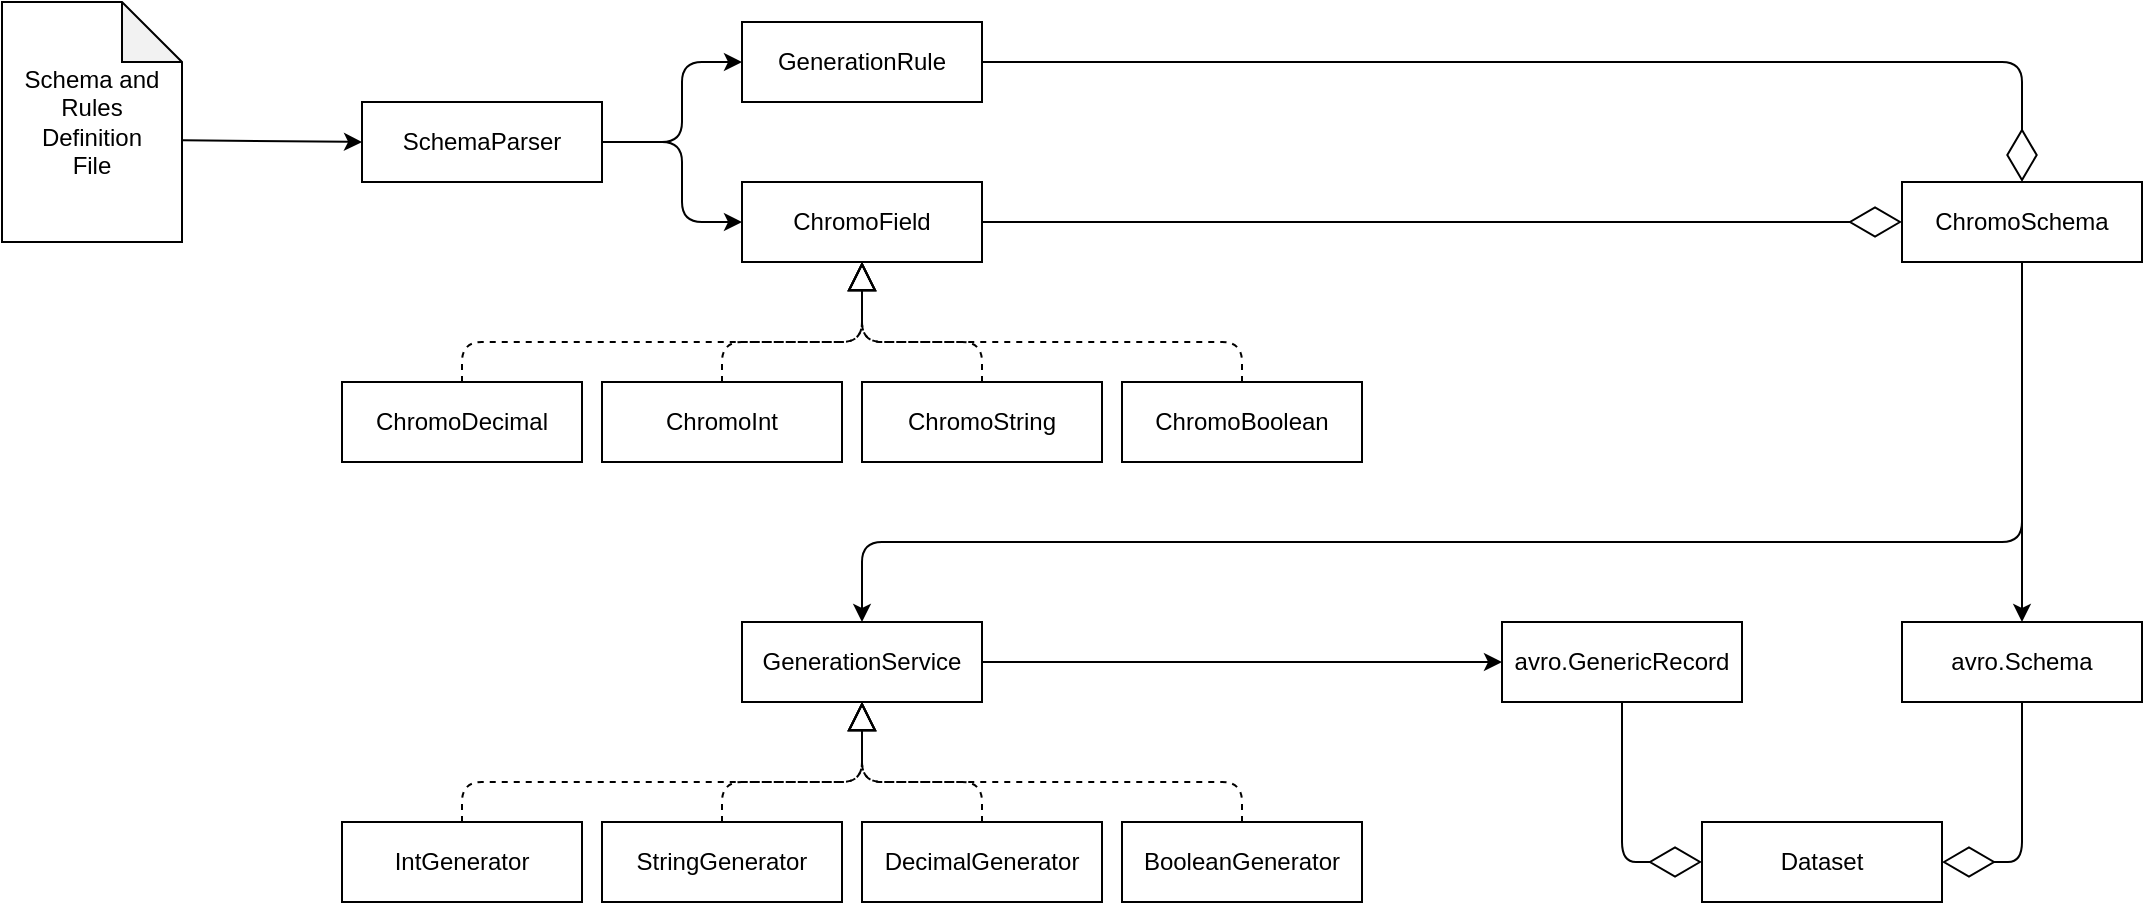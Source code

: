 <mxfile version="13.1.6" type="device"><diagram id="7blWjCNbCwrbCC9nvMl9" name="Page-1"><mxGraphModel dx="1452" dy="859" grid="1" gridSize="10" guides="1" tooltips="1" connect="1" arrows="1" fold="1" page="1" pageScale="1" pageWidth="1100" pageHeight="850" math="0" shadow="0"><root><mxCell id="0"/><mxCell id="1" parent="0"/><mxCell id="lhXuU_A9tVNL498W_ejF-1" value="ChromoSchema" style="rounded=0;whiteSpace=wrap;html=1;" vertex="1" parent="1"><mxGeometry x="970" y="130" width="120" height="40" as="geometry"/></mxCell><mxCell id="lhXuU_A9tVNL498W_ejF-2" value="Dataset" style="rounded=0;whiteSpace=wrap;html=1;" vertex="1" parent="1"><mxGeometry x="870" y="450" width="120" height="40" as="geometry"/></mxCell><mxCell id="lhXuU_A9tVNL498W_ejF-3" value="avro.GenericRecord" style="rounded=0;whiteSpace=wrap;html=1;" vertex="1" parent="1"><mxGeometry x="770" y="350" width="120" height="40" as="geometry"/></mxCell><mxCell id="lhXuU_A9tVNL498W_ejF-4" value="avro.Schema" style="rounded=0;whiteSpace=wrap;html=1;" vertex="1" parent="1"><mxGeometry x="970" y="350" width="120" height="40" as="geometry"/></mxCell><mxCell id="lhXuU_A9tVNL498W_ejF-7" value="" style="endArrow=classic;html=1;exitX=0.5;exitY=1;exitDx=0;exitDy=0;entryX=0.5;entryY=0;entryDx=0;entryDy=0;" edge="1" parent="1" source="lhXuU_A9tVNL498W_ejF-1" target="lhXuU_A9tVNL498W_ejF-4"><mxGeometry width="50" height="50" relative="1" as="geometry"><mxPoint x="1000" y="490" as="sourcePoint"/><mxPoint x="1050" y="440" as="targetPoint"/></mxGeometry></mxCell><mxCell id="lhXuU_A9tVNL498W_ejF-8" value="GenerationService" style="rounded=0;whiteSpace=wrap;html=1;" vertex="1" parent="1"><mxGeometry x="390" y="350" width="120" height="40" as="geometry"/></mxCell><mxCell id="lhXuU_A9tVNL498W_ejF-9" value="IntGenerator" style="rounded=0;whiteSpace=wrap;html=1;" vertex="1" parent="1"><mxGeometry x="190" y="450" width="120" height="40" as="geometry"/></mxCell><mxCell id="lhXuU_A9tVNL498W_ejF-10" value="StringGenerator" style="rounded=0;whiteSpace=wrap;html=1;" vertex="1" parent="1"><mxGeometry x="320" y="450" width="120" height="40" as="geometry"/></mxCell><mxCell id="lhXuU_A9tVNL498W_ejF-11" value="DecimalGenerator" style="rounded=0;whiteSpace=wrap;html=1;" vertex="1" parent="1"><mxGeometry x="450" y="450" width="120" height="40" as="geometry"/></mxCell><mxCell id="lhXuU_A9tVNL498W_ejF-12" value="BooleanGenerator" style="rounded=0;whiteSpace=wrap;html=1;" vertex="1" parent="1"><mxGeometry x="580" y="450" width="120" height="40" as="geometry"/></mxCell><mxCell id="lhXuU_A9tVNL498W_ejF-13" value="ChromoField" style="rounded=0;whiteSpace=wrap;html=1;" vertex="1" parent="1"><mxGeometry x="390" y="130" width="120" height="40" as="geometry"/></mxCell><mxCell id="lhXuU_A9tVNL498W_ejF-15" value="ChromoInt" style="rounded=0;whiteSpace=wrap;html=1;" vertex="1" parent="1"><mxGeometry x="320" y="230" width="120" height="40" as="geometry"/></mxCell><mxCell id="lhXuU_A9tVNL498W_ejF-16" value="ChromoString" style="rounded=0;whiteSpace=wrap;html=1;" vertex="1" parent="1"><mxGeometry x="450" y="230" width="120" height="40" as="geometry"/></mxCell><mxCell id="lhXuU_A9tVNL498W_ejF-17" value="ChromoDecimal" style="rounded=0;whiteSpace=wrap;html=1;" vertex="1" parent="1"><mxGeometry x="190" y="230" width="120" height="40" as="geometry"/></mxCell><mxCell id="lhXuU_A9tVNL498W_ejF-18" value="ChromoBoolean" style="rounded=0;whiteSpace=wrap;html=1;" vertex="1" parent="1"><mxGeometry x="580" y="230" width="120" height="40" as="geometry"/></mxCell><mxCell id="lhXuU_A9tVNL498W_ejF-24" value="" style="endArrow=block;dashed=1;endFill=0;endSize=12;html=1;exitX=0.5;exitY=0;exitDx=0;exitDy=0;entryX=0.5;entryY=1;entryDx=0;entryDy=0;" edge="1" parent="1" source="lhXuU_A9tVNL498W_ejF-17" target="lhXuU_A9tVNL498W_ejF-13"><mxGeometry width="160" relative="1" as="geometry"><mxPoint x="330" y="340" as="sourcePoint"/><mxPoint x="820" y="460" as="targetPoint"/><Array as="points"><mxPoint x="250" y="210"/><mxPoint x="450" y="210"/></Array></mxGeometry></mxCell><mxCell id="lhXuU_A9tVNL498W_ejF-25" value="" style="endArrow=block;dashed=1;endFill=0;endSize=12;html=1;exitX=0.5;exitY=0;exitDx=0;exitDy=0;entryX=0.5;entryY=1;entryDx=0;entryDy=0;" edge="1" parent="1" source="lhXuU_A9tVNL498W_ejF-15" target="lhXuU_A9tVNL498W_ejF-13"><mxGeometry width="160" relative="1" as="geometry"><mxPoint x="660" y="460" as="sourcePoint"/><mxPoint x="450" y="170" as="targetPoint"/><Array as="points"><mxPoint x="380" y="210"/><mxPoint x="450" y="210"/></Array></mxGeometry></mxCell><mxCell id="lhXuU_A9tVNL498W_ejF-26" value="" style="endArrow=block;dashed=1;endFill=0;endSize=12;html=1;exitX=0.5;exitY=0;exitDx=0;exitDy=0;entryX=0.5;entryY=1;entryDx=0;entryDy=0;" edge="1" parent="1" source="lhXuU_A9tVNL498W_ejF-16" target="lhXuU_A9tVNL498W_ejF-13"><mxGeometry width="160" relative="1" as="geometry"><mxPoint x="390" y="240" as="sourcePoint"/><mxPoint x="450" y="170" as="targetPoint"/><Array as="points"><mxPoint x="510" y="210"/><mxPoint x="450" y="210"/></Array></mxGeometry></mxCell><mxCell id="lhXuU_A9tVNL498W_ejF-27" value="" style="endArrow=block;dashed=1;endFill=0;endSize=12;html=1;exitX=0.5;exitY=0;exitDx=0;exitDy=0;entryX=0.5;entryY=1;entryDx=0;entryDy=0;" edge="1" parent="1" source="lhXuU_A9tVNL498W_ejF-18" target="lhXuU_A9tVNL498W_ejF-13"><mxGeometry width="160" relative="1" as="geometry"><mxPoint x="520" y="240" as="sourcePoint"/><mxPoint x="510" y="180" as="targetPoint"/><Array as="points"><mxPoint x="640" y="210"/><mxPoint x="450" y="210"/></Array></mxGeometry></mxCell><mxCell id="lhXuU_A9tVNL498W_ejF-32" value="" style="endArrow=diamondThin;endFill=0;endSize=24;html=1;exitX=1;exitY=0.5;exitDx=0;exitDy=0;entryX=0;entryY=0.5;entryDx=0;entryDy=0;" edge="1" parent="1" source="lhXuU_A9tVNL498W_ejF-13" target="lhXuU_A9tVNL498W_ejF-1"><mxGeometry width="160" relative="1" as="geometry"><mxPoint x="690" y="520" as="sourcePoint"/><mxPoint x="850" y="520" as="targetPoint"/></mxGeometry></mxCell><mxCell id="lhXuU_A9tVNL498W_ejF-35" value="" style="endArrow=block;dashed=1;endFill=0;endSize=12;html=1;exitX=0.5;exitY=0;exitDx=0;exitDy=0;entryX=0.5;entryY=1;entryDx=0;entryDy=0;" edge="1" parent="1" source="lhXuU_A9tVNL498W_ejF-9" target="lhXuU_A9tVNL498W_ejF-8"><mxGeometry width="160" relative="1" as="geometry"><mxPoint x="690" y="520" as="sourcePoint"/><mxPoint x="850" y="520" as="targetPoint"/><Array as="points"><mxPoint x="250" y="430"/><mxPoint x="450" y="430"/></Array></mxGeometry></mxCell><mxCell id="lhXuU_A9tVNL498W_ejF-36" value="" style="endArrow=block;dashed=1;endFill=0;endSize=12;html=1;exitX=0.5;exitY=0;exitDx=0;exitDy=0;entryX=0.5;entryY=1;entryDx=0;entryDy=0;" edge="1" parent="1" source="lhXuU_A9tVNL498W_ejF-10" target="lhXuU_A9tVNL498W_ejF-8"><mxGeometry width="160" relative="1" as="geometry"><mxPoint x="690" y="520" as="sourcePoint"/><mxPoint x="850" y="520" as="targetPoint"/><Array as="points"><mxPoint x="380" y="430"/><mxPoint x="450" y="430"/></Array></mxGeometry></mxCell><mxCell id="lhXuU_A9tVNL498W_ejF-37" value="" style="endArrow=block;dashed=1;endFill=0;endSize=12;html=1;entryX=0.5;entryY=1;entryDx=0;entryDy=0;exitX=0.5;exitY=0;exitDx=0;exitDy=0;" edge="1" parent="1" source="lhXuU_A9tVNL498W_ejF-11" target="lhXuU_A9tVNL498W_ejF-8"><mxGeometry width="160" relative="1" as="geometry"><mxPoint x="690" y="520" as="sourcePoint"/><mxPoint x="850" y="520" as="targetPoint"/><Array as="points"><mxPoint x="510" y="430"/><mxPoint x="450" y="430"/></Array></mxGeometry></mxCell><mxCell id="lhXuU_A9tVNL498W_ejF-38" value="" style="endArrow=block;dashed=1;endFill=0;endSize=12;html=1;entryX=0.5;entryY=1;entryDx=0;entryDy=0;exitX=0.5;exitY=0;exitDx=0;exitDy=0;" edge="1" parent="1" source="lhXuU_A9tVNL498W_ejF-12" target="lhXuU_A9tVNL498W_ejF-8"><mxGeometry width="160" relative="1" as="geometry"><mxPoint x="690" y="520" as="sourcePoint"/><mxPoint x="850" y="520" as="targetPoint"/><Array as="points"><mxPoint x="640" y="430"/><mxPoint x="450" y="430"/></Array></mxGeometry></mxCell><mxCell id="lhXuU_A9tVNL498W_ejF-39" value="" style="endArrow=classic;html=1;exitX=1;exitY=0.5;exitDx=0;exitDy=0;" edge="1" parent="1" source="lhXuU_A9tVNL498W_ejF-8" target="lhXuU_A9tVNL498W_ejF-3"><mxGeometry width="50" height="50" relative="1" as="geometry"><mxPoint x="940" y="180" as="sourcePoint"/><mxPoint x="710" y="370" as="targetPoint"/></mxGeometry></mxCell><mxCell id="lhXuU_A9tVNL498W_ejF-42" value="" style="endArrow=classic;html=1;exitX=0.5;exitY=1;exitDx=0;exitDy=0;entryX=0.5;entryY=0;entryDx=0;entryDy=0;" edge="1" parent="1" source="lhXuU_A9tVNL498W_ejF-1" target="lhXuU_A9tVNL498W_ejF-8"><mxGeometry width="50" height="50" relative="1" as="geometry"><mxPoint x="940" y="180" as="sourcePoint"/><mxPoint x="940" y="360" as="targetPoint"/><Array as="points"><mxPoint x="1030" y="310"/><mxPoint x="450" y="310"/></Array></mxGeometry></mxCell><mxCell id="lhXuU_A9tVNL498W_ejF-44" value="" style="endArrow=diamondThin;endFill=0;endSize=24;html=1;exitX=0.5;exitY=1;exitDx=0;exitDy=0;entryX=1;entryY=0.5;entryDx=0;entryDy=0;" edge="1" parent="1" source="lhXuU_A9tVNL498W_ejF-4" target="lhXuU_A9tVNL498W_ejF-2"><mxGeometry width="160" relative="1" as="geometry"><mxPoint x="520" y="160" as="sourcePoint"/><mxPoint x="880" y="160" as="targetPoint"/><Array as="points"><mxPoint x="1030" y="440"/><mxPoint x="1030" y="470"/></Array></mxGeometry></mxCell><mxCell id="lhXuU_A9tVNL498W_ejF-45" value="" style="endArrow=diamondThin;endFill=0;endSize=24;html=1;exitX=0.5;exitY=1;exitDx=0;exitDy=0;entryX=0;entryY=0.5;entryDx=0;entryDy=0;" edge="1" parent="1" source="lhXuU_A9tVNL498W_ejF-3" target="lhXuU_A9tVNL498W_ejF-2"><mxGeometry width="160" relative="1" as="geometry"><mxPoint x="940" y="400" as="sourcePoint"/><mxPoint x="850" y="450" as="targetPoint"/><Array as="points"><mxPoint x="830" y="430"/><mxPoint x="830" y="470"/></Array></mxGeometry></mxCell><mxCell id="lhXuU_A9tVNL498W_ejF-46" value="GenerationRule" style="rounded=0;whiteSpace=wrap;html=1;" vertex="1" parent="1"><mxGeometry x="390" y="50" width="120" height="40" as="geometry"/></mxCell><mxCell id="lhXuU_A9tVNL498W_ejF-48" value="" style="endArrow=diamondThin;endFill=0;endSize=24;html=1;exitX=1;exitY=0.5;exitDx=0;exitDy=0;entryX=0.5;entryY=0;entryDx=0;entryDy=0;" edge="1" parent="1" source="lhXuU_A9tVNL498W_ejF-46" target="lhXuU_A9tVNL498W_ejF-1"><mxGeometry width="160" relative="1" as="geometry"><mxPoint x="520" y="160" as="sourcePoint"/><mxPoint x="980" y="160" as="targetPoint"/><Array as="points"><mxPoint x="1030" y="70"/></Array></mxGeometry></mxCell><mxCell id="lhXuU_A9tVNL498W_ejF-50" value="&lt;div&gt;Schema and &lt;br&gt;&lt;/div&gt;&lt;div&gt;Rules&lt;/div&gt;&lt;div&gt;Definition&lt;/div&gt;&lt;div&gt;File&lt;br&gt;&lt;/div&gt;" style="shape=note;whiteSpace=wrap;html=1;backgroundOutline=1;darkOpacity=0.05;" vertex="1" parent="1"><mxGeometry x="20" y="40" width="90" height="120" as="geometry"/></mxCell><mxCell id="lhXuU_A9tVNL498W_ejF-51" value="SchemaParser" style="rounded=0;whiteSpace=wrap;html=1;" vertex="1" parent="1"><mxGeometry x="200" y="90" width="120" height="40" as="geometry"/></mxCell><mxCell id="lhXuU_A9tVNL498W_ejF-52" value="" style="endArrow=classic;html=1;exitX=1.004;exitY=0.576;exitDx=0;exitDy=0;exitPerimeter=0;entryX=0;entryY=0.5;entryDx=0;entryDy=0;" edge="1" parent="1" source="lhXuU_A9tVNL498W_ejF-50" target="lhXuU_A9tVNL498W_ejF-51"><mxGeometry width="50" height="50" relative="1" as="geometry"><mxPoint x="450" y="180" as="sourcePoint"/><mxPoint x="500" y="130" as="targetPoint"/></mxGeometry></mxCell><mxCell id="lhXuU_A9tVNL498W_ejF-53" value="" style="endArrow=classic;html=1;exitX=1;exitY=0.5;exitDx=0;exitDy=0;entryX=0;entryY=0.5;entryDx=0;entryDy=0;" edge="1" parent="1" source="lhXuU_A9tVNL498W_ejF-51" target="lhXuU_A9tVNL498W_ejF-46"><mxGeometry width="50" height="50" relative="1" as="geometry"><mxPoint x="450" y="180" as="sourcePoint"/><mxPoint x="500" y="130" as="targetPoint"/><Array as="points"><mxPoint x="360" y="110"/><mxPoint x="360" y="70"/></Array></mxGeometry></mxCell><mxCell id="lhXuU_A9tVNL498W_ejF-55" value="" style="endArrow=classic;html=1;exitX=1;exitY=0.5;exitDx=0;exitDy=0;entryX=0;entryY=0.5;entryDx=0;entryDy=0;" edge="1" parent="1" source="lhXuU_A9tVNL498W_ejF-51" target="lhXuU_A9tVNL498W_ejF-13"><mxGeometry width="50" height="50" relative="1" as="geometry"><mxPoint x="330" y="120" as="sourcePoint"/><mxPoint x="400" y="90" as="targetPoint"/><Array as="points"><mxPoint x="360" y="110"/><mxPoint x="360" y="150"/></Array></mxGeometry></mxCell></root></mxGraphModel></diagram></mxfile>